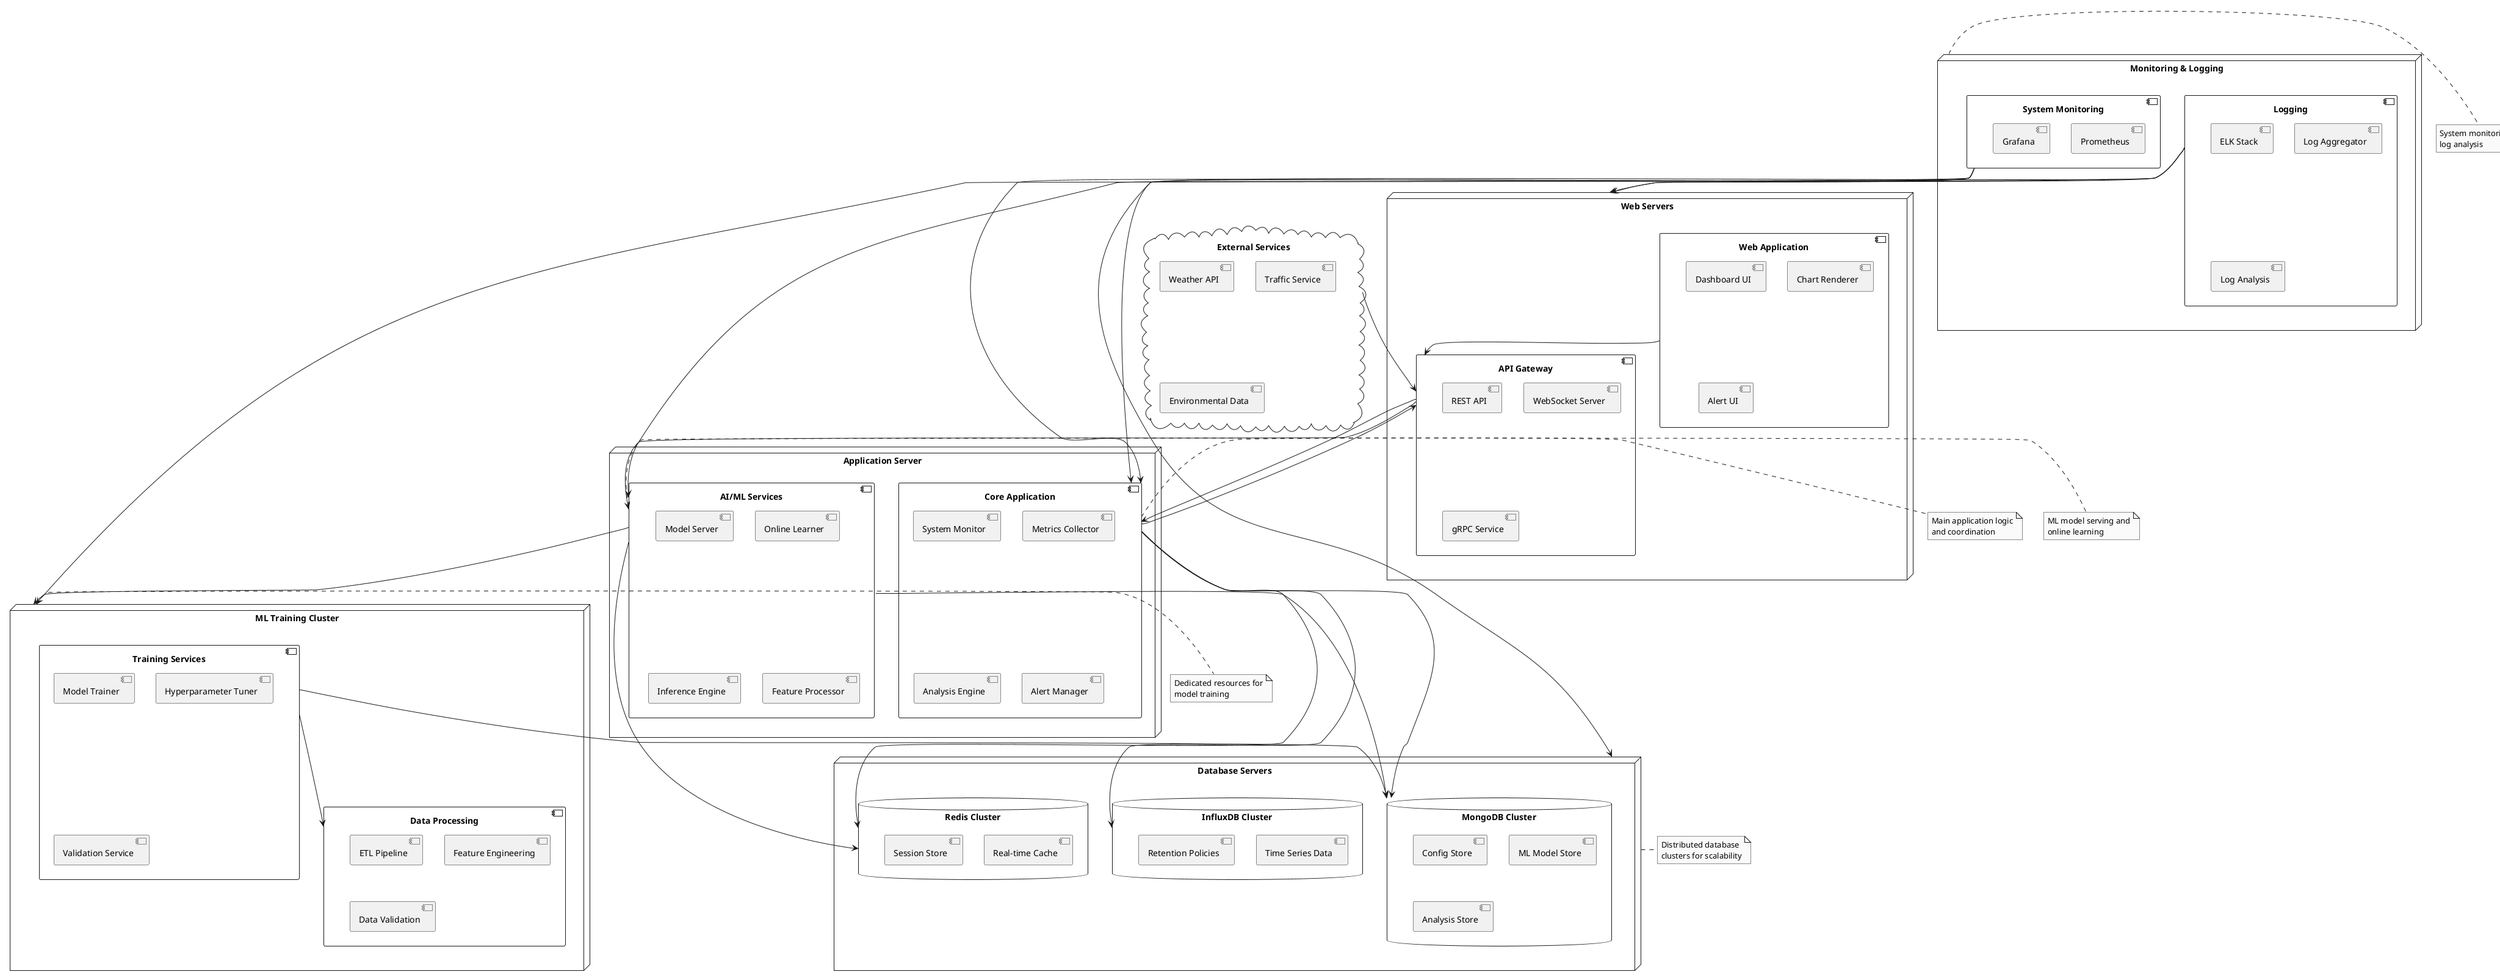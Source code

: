 @startuml EcoVehicle Deployment Architecture

skinparam monochrome true
skinparam shadowing false
skinparam defaultFontName Arial

' Node definitions
node "Application Server" {
    component "Core Application" {
        [System Monitor]
        [Metrics Collector]
        [Analysis Engine]
        [Alert Manager]
    }
    
    component "AI/ML Services" {
        [Model Server]
        [Online Learner]
        [Inference Engine]
        [Feature Processor]
    }
}

node "Database Servers" {
    database "InfluxDB Cluster" {
        [Time Series Data]
        [Retention Policies]
    }
    
    database "MongoDB Cluster" {
        [Config Store]
        [ML Model Store]
        [Analysis Store]
    }
    
    database "Redis Cluster" {
        [Real-time Cache]
        [Session Store]
    }
}

node "Web Servers" {
    component "API Gateway" {
        [REST API]
        [WebSocket Server]
        [gRPC Service]
    }
    
    component "Web Application" {
        [Dashboard UI]
        [Chart Renderer]
        [Alert UI]
    }
}

node "ML Training Cluster" {
    component "Training Services" {
        [Model Trainer]
        [Hyperparameter Tuner]
        [Validation Service]
    }
    
    component "Data Processing" {
        [ETL Pipeline]
        [Feature Engineering]
        [Data Validation]
    }
}

node "Monitoring & Logging" {
    component "System Monitoring" {
        [Prometheus]
        [Grafana]
        [Alert Manager]
    }
    
    component "Logging" {
        [ELK Stack]
        [Log Aggregator]
        [Log Analysis]
    }
}

cloud "External Services" {
    [Weather API]
    [Traffic Service]
    [Environmental Data]
}

' Connections
[Core Application] --> [API Gateway]
[Core Application] --> [InfluxDB Cluster]
[Core Application] --> [MongoDB Cluster]
[Core Application] --> [Redis Cluster]

[AI/ML Services] --> [ML Training Cluster]
[AI/ML Services] --> [MongoDB Cluster]
[AI/ML Services] --> [Redis Cluster]

[Web Application] --> [API Gateway]
[API Gateway] --> [Core Application]
[API Gateway] --> [AI/ML Services]

[Training Services] --> [Data Processing]
[Training Services] --> [MongoDB Cluster]

[System Monitoring] --> [Core Application]
[System Monitoring] --> [Web Servers]
[System Monitoring] --> [Database Servers]
[System Monitoring] --> [ML Training Cluster]

[Logging] --> [Core Application]
[Logging] --> [AI/ML Services]
[Logging] --> [Web Servers]

[External Services] --> [API Gateway]

' Notes
note right of [Core Application]
  Main application logic
  and coordination
end note

note right of [AI/ML Services]
  ML model serving and
  online learning
end note

note right of [Database Servers]
  Distributed database
  clusters for scalability
end note

note right of [ML Training Cluster]
  Dedicated resources for
  model training
end note

note right of [Monitoring & Logging]
  System monitoring and
  log analysis
end note

@enduml
